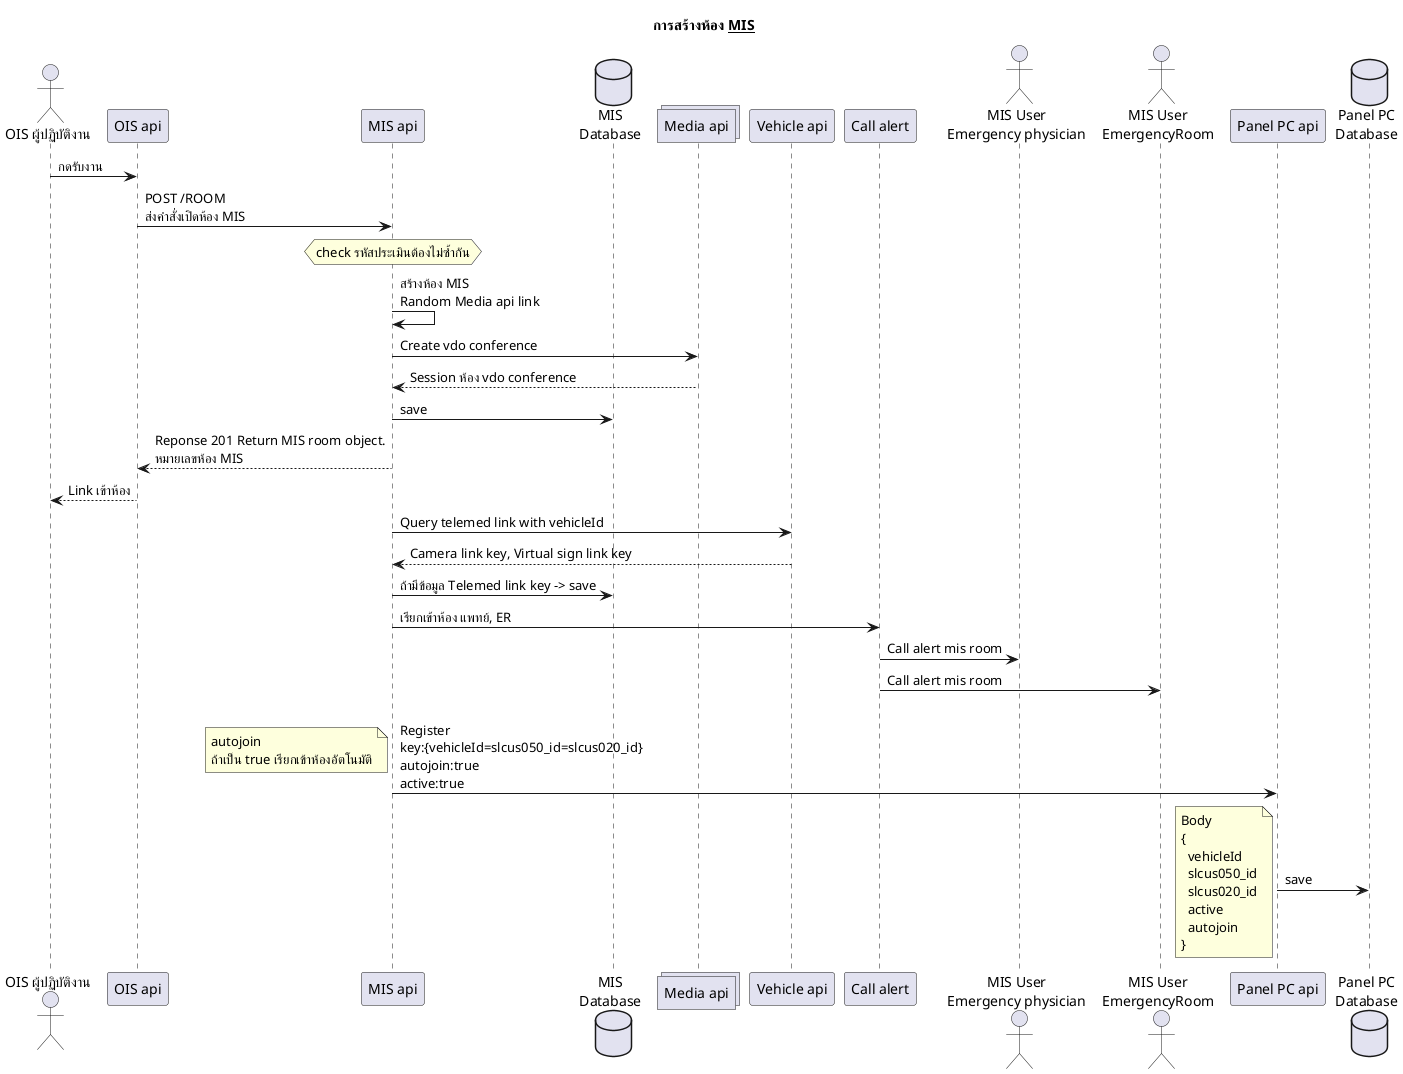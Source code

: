 @startuml
Title การสร้างห้อง __MIS__
  actor "OIS ผู้ปฏิบัติงาน" as OIS
  OIS -> "OIS api": กดรับงาน
  "OIS api"-> "MIS api": POST /ROOM\nส่งคำสั่งเปิดห้อง MIS

  hnote over "MIS api"
    check รหัสประเมินต้องไม่ซ้ำกัน
  endnote
  "MIS api" -> "MIS api": สร้างห้อง MIS\nRandom Media api link

  database "MIS\nDatabase" as misdb

  collections "Media api" as MediaApi
  "MIS api" -> MediaApi: Create vdo conference
  "MIS api" <-- MediaApi: Session ห้อง vdo conference
  "MIS api" -> misdb: save

  "OIS api"<-- "MIS api": Reponse 201 Return MIS room object.\nหมายเลขห้อง MIS
  OIS <-- "OIS api": Link เข้าห้อง

  "MIS api" -> "Vehicle api": Query telemed link with vehicleId
  "MIS api" <-- "Vehicle api": Camera link key, Virtual sign link key
  "MIS api" -> misdb: ถ้ามีข้อมูล Telemed link key -> save
  "MIS api" -> "Call alert": เรียกเข้าห้อง แพทย์, ER

  actor "MIS User\nEmergency physician" as MD
  actor "MIS User\nEmergencyRoom" as ER

  "Call alert" -> MD: Call alert mis room
  "Call alert" -> ER: Call alert mis room

  "MIS api" -> "Panel PC api": \nRegister\nkey:{vehicleId=slcus050_id=slcus020_id}\nautojoin:true\nactive:true
  note left: autojoin\nถ้าเป็น true เรียกเข้าห้องอัตโนมัติ
  database "Panel PC\nDatabase" as paneldb
  "Panel PC api" -> paneldb: save
  note left
    Body
    {
      vehicleId
      slcus050_id
      slcus020_id
      active
      autojoin
    }
  endnote
@enduml
